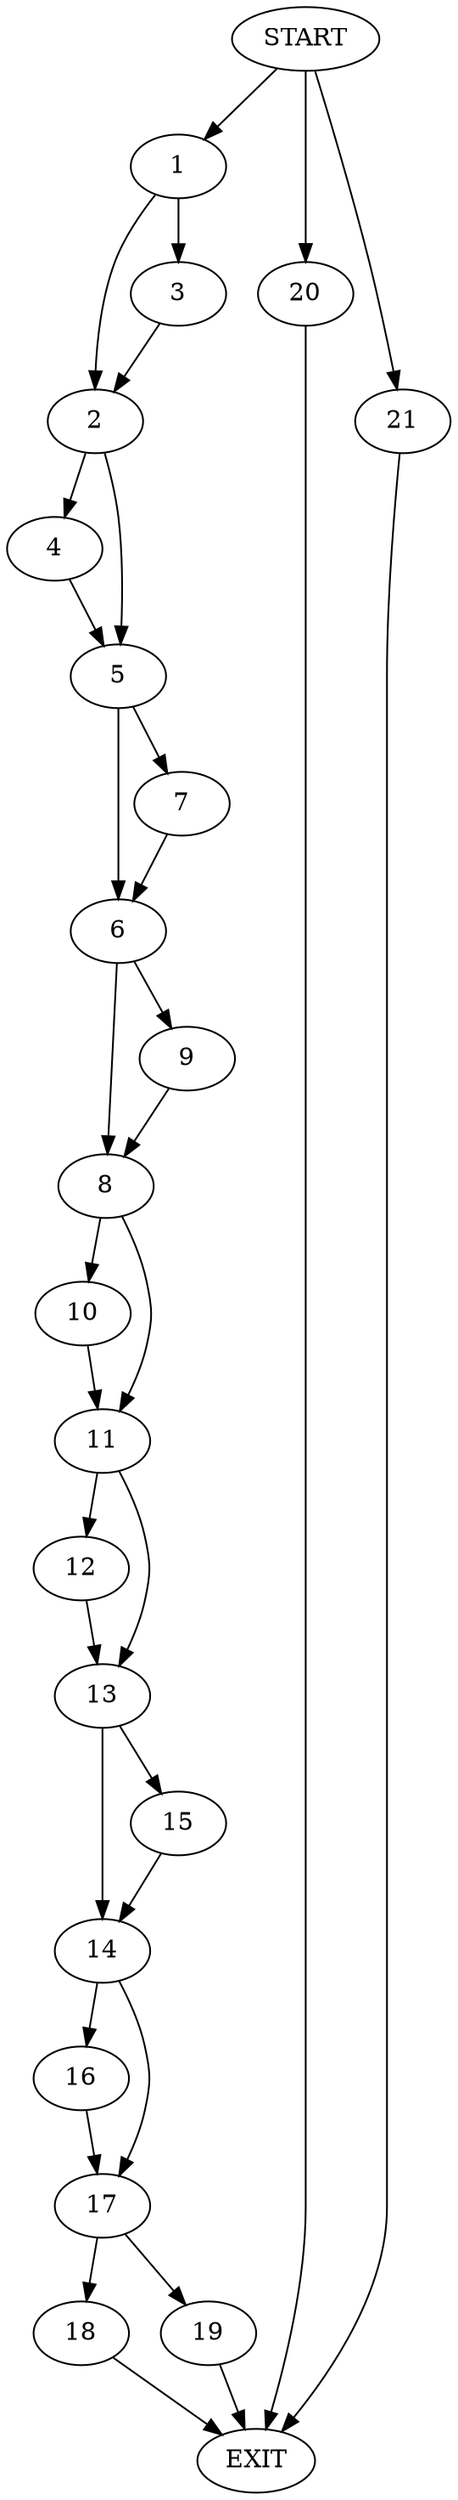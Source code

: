 digraph {
0 [label="START"]
22 [label="EXIT"]
0 -> 1
1 -> 2
1 -> 3
2 -> 4
2 -> 5
3 -> 2
4 -> 5
5 -> 6
5 -> 7
7 -> 6
6 -> 8
6 -> 9
8 -> 10
8 -> 11
9 -> 8
11 -> 12
11 -> 13
10 -> 11
13 -> 14
13 -> 15
12 -> 13
14 -> 16
14 -> 17
15 -> 14
17 -> 18
17 -> 19
16 -> 17
19 -> 22
18 -> 22
0 -> 20
20 -> 22
0 -> 21
21 -> 22
}
